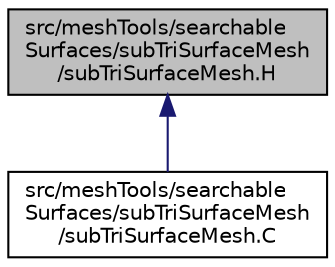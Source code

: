 digraph "src/meshTools/searchableSurfaces/subTriSurfaceMesh/subTriSurfaceMesh.H"
{
  bgcolor="transparent";
  edge [fontname="Helvetica",fontsize="10",labelfontname="Helvetica",labelfontsize="10"];
  node [fontname="Helvetica",fontsize="10",shape=record];
  Node1 [label="src/meshTools/searchable\lSurfaces/subTriSurfaceMesh\l/subTriSurfaceMesh.H",height=0.2,width=0.4,color="black", fillcolor="grey75", style="filled" fontcolor="black"];
  Node1 -> Node2 [dir="back",color="midnightblue",fontsize="10",style="solid",fontname="Helvetica"];
  Node2 [label="src/meshTools/searchable\lSurfaces/subTriSurfaceMesh\l/subTriSurfaceMesh.C",height=0.2,width=0.4,color="black",URL="$subTriSurfaceMesh_8C.html"];
}

